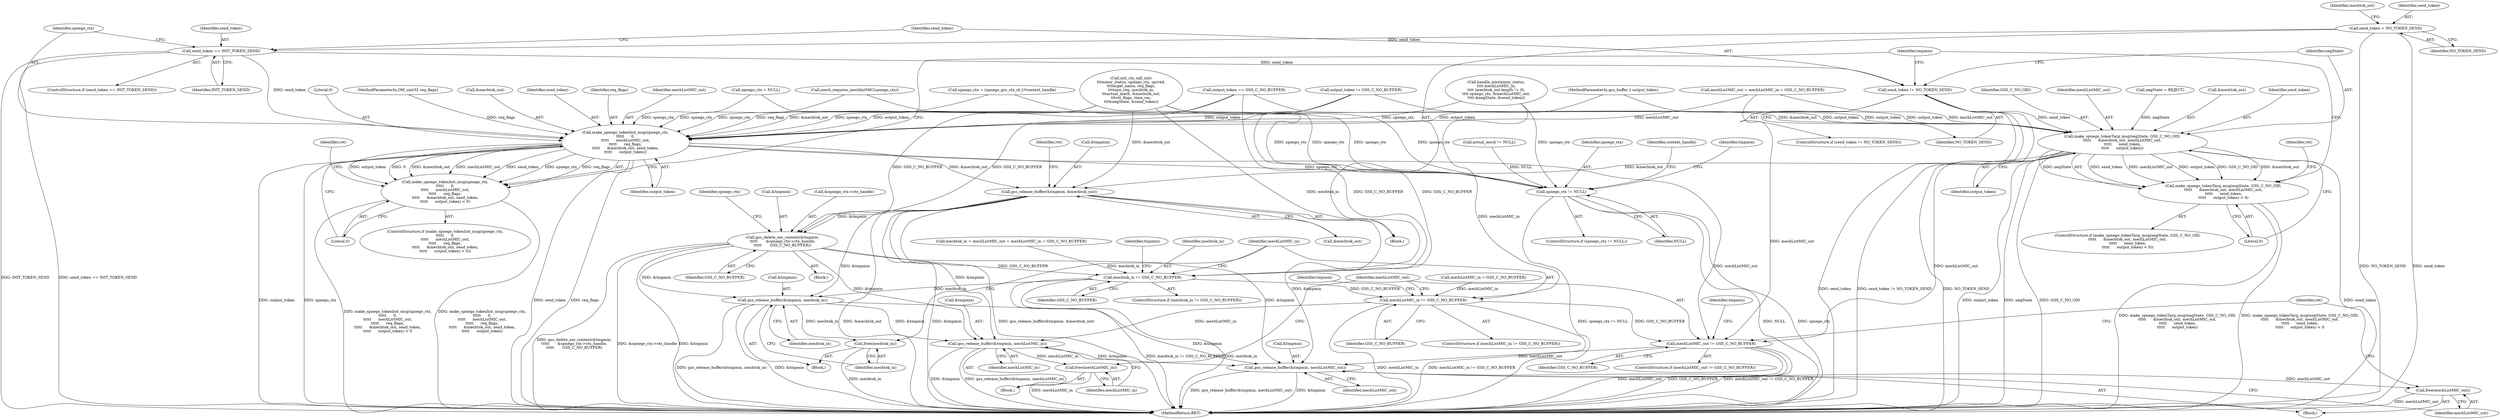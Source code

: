 digraph "0_krb5_b51b33f2bc5d1497ddf5bd107f791c101695000d_12@API" {
"1000325" [label="(Call,send_token == INIT_TOKEN_SEND)"];
"1000124" [label="(Call,send_token = NO_TOKEN_SEND)"];
"1000331" [label="(Call,make_spnego_tokenInit_msg(spnego_ctx,\n\t\t\t\t\t      0,\n\t\t\t\t\t      mechListMIC_out,\n\t\t\t\t\t      req_flags,\n\t\t\t\t\t      &mechtok_out, send_token,\n\t\t\t\t\t      output_token))"];
"1000330" [label="(Call,make_spnego_tokenInit_msg(spnego_ctx,\n\t\t\t\t\t      0,\n\t\t\t\t\t      mechListMIC_out,\n\t\t\t\t\t      req_flags,\n\t\t\t\t\t      &mechtok_out, send_token,\n\t\t\t\t\t      output_token) < 0)"];
"1000366" [label="(Call,gss_release_buffer(&tmpmin, &mechtok_out))"];
"1000418" [label="(Call,gss_delete_sec_context(&tmpmin,\n\t\t\t\t\t       &spnego_ctx->ctx_handle,\n\t\t\t\t\t       GSS_C_NO_BUFFER))"];
"1000434" [label="(Call,mechtok_in != GSS_C_NO_BUFFER)"];
"1000438" [label="(Call,gss_release_buffer(&tmpmin, mechtok_in))"];
"1000442" [label="(Call,free(mechtok_in))"];
"1000449" [label="(Call,gss_release_buffer(&tmpmin, mechListMIC_in))"];
"1000453" [label="(Call,free(mechListMIC_in))"];
"1000460" [label="(Call,gss_release_buffer(&tmpmin, mechListMIC_out))"];
"1000464" [label="(Call,free(mechListMIC_out))"];
"1000445" [label="(Call,mechListMIC_in != GSS_C_NO_BUFFER)"];
"1000456" [label="(Call,mechListMIC_out != GSS_C_NO_BUFFER)"];
"1000414" [label="(Call,spnego_ctx != NULL)"];
"1000347" [label="(Call,send_token != NO_TOKEN_SEND)"];
"1000353" [label="(Call,make_spnego_tokenTarg_msg(negState, GSS_C_NO_OID,\n\t\t\t\t\t      &mechtok_out, mechListMIC_out,\n\t\t\t\t\t      send_token,\n\t\t\t\t\t      output_token))"];
"1000352" [label="(Call,make_spnego_tokenTarg_msg(negState, GSS_C_NO_OID,\n\t\t\t\t\t      &mechtok_out, mechListMIC_out,\n\t\t\t\t\t      send_token,\n\t\t\t\t\t      output_token) < 0)"];
"1000465" [label="(Identifier,mechListMIC_out)"];
"1000334" [label="(Identifier,mechListMIC_out)"];
"1000354" [label="(Identifier,negState)"];
"1000195" [label="(Call,actual_mech != NULL)"];
"1000449" [label="(Call,gss_release_buffer(&tmpmin, mechListMIC_in))"];
"1000142" [label="(Call,spnego_ctx = NULL)"];
"1000468" [label="(MethodReturn,RET)"];
"1000452" [label="(Identifier,mechListMIC_in)"];
"1000330" [label="(Call,make_spnego_tokenInit_msg(spnego_ctx,\n\t\t\t\t\t      0,\n\t\t\t\t\t      mechListMIC_out,\n\t\t\t\t\t      req_flags,\n\t\t\t\t\t      &mechtok_out, send_token,\n\t\t\t\t\t      output_token) < 0)"];
"1000462" [label="(Identifier,tmpmin)"];
"1000456" [label="(Call,mechListMIC_out != GSS_C_NO_BUFFER)"];
"1000447" [label="(Identifier,GSS_C_NO_BUFFER)"];
"1000351" [label="(ControlStructure,if (make_spnego_tokenTarg_msg(negState, GSS_C_NO_OID,\n\t\t\t\t\t      &mechtok_out, mechListMIC_out,\n\t\t\t\t\t      send_token,\n\t\t\t\t\t      output_token) < 0))"];
"1000331" [label="(Call,make_spnego_tokenInit_msg(spnego_ctx,\n\t\t\t\t\t      0,\n\t\t\t\t\t      mechListMIC_out,\n\t\t\t\t\t      req_flags,\n\t\t\t\t\t      &mechtok_out, send_token,\n\t\t\t\t\t      output_token))"];
"1000439" [label="(Call,&tmpmin)"];
"1000458" [label="(Identifier,GSS_C_NO_BUFFER)"];
"1000413" [label="(ControlStructure,if (spnego_ctx != NULL))"];
"1000340" [label="(Literal,0)"];
"1000364" [label="(Identifier,ret)"];
"1000114" [label="(MethodParameterIn,OM_uint32 req_flags)"];
"1000166" [label="(Call,output_token != GSS_C_NO_BUFFER)"];
"1000335" [label="(Identifier,req_flags)"];
"1000455" [label="(ControlStructure,if (mechListMIC_out != GSS_C_NO_BUFFER))"];
"1000445" [label="(Call,mechListMIC_in != GSS_C_NO_BUFFER)"];
"1000417" [label="(Block,)"];
"1000325" [label="(Call,send_token == INIT_TOKEN_SEND)"];
"1000135" [label="(Identifier,mechtok_out)"];
"1000284" [label="(Call,mech_requires_mechlistMIC(spnego_ctx))"];
"1000346" [label="(ControlStructure,if (send_token != NO_TOKEN_SEND))"];
"1000147" [label="(Call,mechtok_in = mechListMIC_out = mechListMIC_in = GSS_C_NO_BUFFER)"];
"1000415" [label="(Identifier,spnego_ctx)"];
"1000442" [label="(Call,free(mechtok_in))"];
"1000366" [label="(Call,gss_release_buffer(&tmpmin, &mechtok_out))"];
"1000431" [label="(Identifier,context_handle)"];
"1000450" [label="(Call,&tmpmin)"];
"1000324" [label="(ControlStructure,if (send_token == INIT_TOKEN_SEND))"];
"1000126" [label="(Identifier,NO_TOKEN_SEND)"];
"1000463" [label="(Identifier,mechListMIC_out)"];
"1000460" [label="(Call,gss_release_buffer(&tmpmin, mechListMIC_out))"];
"1000352" [label="(Call,make_spnego_tokenTarg_msg(negState, GSS_C_NO_OID,\n\t\t\t\t\t      &mechtok_out, mechListMIC_out,\n\t\t\t\t\t      send_token,\n\t\t\t\t\t      output_token) < 0)"];
"1000459" [label="(Block,)"];
"1000416" [label="(Identifier,NULL)"];
"1000262" [label="(Call,init_ctx_call_init(\n\t\t\tminor_status, spnego_ctx, spcred,\n\t\t\ttarget_name, req_flags,\n\t\t\ttime_req, mechtok_in,\n\t\t\tactual_mech, &mechtok_out,\n\t\t\tret_flags, time_rec,\n\t\t\t&negState, &send_token))"];
"1000327" [label="(Identifier,INIT_TOKEN_SEND)"];
"1000336" [label="(Call,&mechtok_out)"];
"1000438" [label="(Call,gss_release_buffer(&tmpmin, mechtok_in))"];
"1000154" [label="(Call,negState = REJECT)"];
"1000373" [label="(Identifier,ret)"];
"1000119" [label="(MethodParameterIn,gss_buffer_t output_token)"];
"1000457" [label="(Identifier,mechListMIC_out)"];
"1000353" [label="(Call,make_spnego_tokenTarg_msg(negState, GSS_C_NO_OID,\n\t\t\t\t\t      &mechtok_out, mechListMIC_out,\n\t\t\t\t\t      send_token,\n\t\t\t\t\t      output_token))"];
"1000443" [label="(Identifier,mechtok_in)"];
"1000308" [label="(Call,handle_mic(minor_status,\n\t\t\t\t mechListMIC_in,\n\t\t\t\t (mechtok_out.length != 0),\n\t\t\t\t spnego_ctx, &mechListMIC_out,\n\t\t\t\t &negState, &send_token))"];
"1000464" [label="(Call,free(mechListMIC_out))"];
"1000151" [label="(Call,mechListMIC_in = GSS_C_NO_BUFFER)"];
"1000421" [label="(Call,&spnego_ctx->ctx_handle)"];
"1000347" [label="(Call,send_token != NO_TOKEN_SEND)"];
"1000349" [label="(Identifier,NO_TOKEN_SEND)"];
"1000356" [label="(Call,&mechtok_out)"];
"1000425" [label="(Identifier,GSS_C_NO_BUFFER)"];
"1000339" [label="(Identifier,output_token)"];
"1000149" [label="(Call,mechListMIC_out = mechListMIC_in = GSS_C_NO_BUFFER)"];
"1000367" [label="(Call,&tmpmin)"];
"1000122" [label="(Block,)"];
"1000326" [label="(Identifier,send_token)"];
"1000414" [label="(Call,spnego_ctx != NULL)"];
"1000433" [label="(ControlStructure,if (mechtok_in != GSS_C_NO_BUFFER))"];
"1000333" [label="(Literal,0)"];
"1000329" [label="(ControlStructure,if (make_spnego_tokenInit_msg(spnego_ctx,\n\t\t\t\t\t      0,\n\t\t\t\t\t      mechListMIC_out,\n\t\t\t\t\t      req_flags,\n\t\t\t\t\t      &mechtok_out, send_token,\n\t\t\t\t\t      output_token) < 0))"];
"1000437" [label="(Block,)"];
"1000248" [label="(Call,spnego_ctx = (spnego_gss_ctx_id_t)*context_handle)"];
"1000360" [label="(Identifier,output_token)"];
"1000454" [label="(Identifier,mechListMIC_in)"];
"1000338" [label="(Identifier,send_token)"];
"1000451" [label="(Identifier,tmpmin)"];
"1000361" [label="(Literal,0)"];
"1000428" [label="(Identifier,spnego_ctx)"];
"1000124" [label="(Call,send_token = NO_TOKEN_SEND)"];
"1000446" [label="(Identifier,mechListMIC_in)"];
"1000369" [label="(Call,&mechtok_out)"];
"1000348" [label="(Identifier,send_token)"];
"1000436" [label="(Identifier,GSS_C_NO_BUFFER)"];
"1000186" [label="(Call,output_token == GSS_C_NO_BUFFER)"];
"1000332" [label="(Identifier,spnego_ctx)"];
"1000359" [label="(Identifier,send_token)"];
"1000440" [label="(Identifier,tmpmin)"];
"1000467" [label="(Identifier,ret)"];
"1000355" [label="(Identifier,GSS_C_NO_OID)"];
"1000448" [label="(Block,)"];
"1000125" [label="(Identifier,send_token)"];
"1000461" [label="(Call,&tmpmin)"];
"1000420" [label="(Identifier,tmpmin)"];
"1000453" [label="(Call,free(mechListMIC_in))"];
"1000419" [label="(Call,&tmpmin)"];
"1000444" [label="(ControlStructure,if (mechListMIC_in != GSS_C_NO_BUFFER))"];
"1000343" [label="(Identifier,ret)"];
"1000434" [label="(Call,mechtok_in != GSS_C_NO_BUFFER)"];
"1000435" [label="(Identifier,mechtok_in)"];
"1000418" [label="(Call,gss_delete_sec_context(&tmpmin,\n\t\t\t\t\t       &spnego_ctx->ctx_handle,\n\t\t\t\t\t       GSS_C_NO_BUFFER))"];
"1000368" [label="(Identifier,tmpmin)"];
"1000358" [label="(Identifier,mechListMIC_out)"];
"1000441" [label="(Identifier,mechtok_in)"];
"1000325" -> "1000324"  [label="AST: "];
"1000325" -> "1000327"  [label="CFG: "];
"1000326" -> "1000325"  [label="AST: "];
"1000327" -> "1000325"  [label="AST: "];
"1000332" -> "1000325"  [label="CFG: "];
"1000348" -> "1000325"  [label="CFG: "];
"1000325" -> "1000468"  [label="DDG: send_token == INIT_TOKEN_SEND"];
"1000325" -> "1000468"  [label="DDG: INIT_TOKEN_SEND"];
"1000124" -> "1000325"  [label="DDG: send_token"];
"1000325" -> "1000331"  [label="DDG: send_token"];
"1000325" -> "1000347"  [label="DDG: send_token"];
"1000124" -> "1000122"  [label="AST: "];
"1000124" -> "1000126"  [label="CFG: "];
"1000125" -> "1000124"  [label="AST: "];
"1000126" -> "1000124"  [label="AST: "];
"1000135" -> "1000124"  [label="CFG: "];
"1000124" -> "1000468"  [label="DDG: NO_TOKEN_SEND"];
"1000124" -> "1000468"  [label="DDG: send_token"];
"1000331" -> "1000330"  [label="AST: "];
"1000331" -> "1000339"  [label="CFG: "];
"1000332" -> "1000331"  [label="AST: "];
"1000333" -> "1000331"  [label="AST: "];
"1000334" -> "1000331"  [label="AST: "];
"1000335" -> "1000331"  [label="AST: "];
"1000336" -> "1000331"  [label="AST: "];
"1000338" -> "1000331"  [label="AST: "];
"1000339" -> "1000331"  [label="AST: "];
"1000340" -> "1000331"  [label="CFG: "];
"1000331" -> "1000468"  [label="DDG: output_token"];
"1000331" -> "1000468"  [label="DDG: spnego_ctx"];
"1000331" -> "1000468"  [label="DDG: send_token"];
"1000331" -> "1000468"  [label="DDG: req_flags"];
"1000331" -> "1000330"  [label="DDG: output_token"];
"1000331" -> "1000330"  [label="DDG: 0"];
"1000331" -> "1000330"  [label="DDG: &mechtok_out"];
"1000331" -> "1000330"  [label="DDG: mechListMIC_out"];
"1000331" -> "1000330"  [label="DDG: send_token"];
"1000331" -> "1000330"  [label="DDG: spnego_ctx"];
"1000331" -> "1000330"  [label="DDG: req_flags"];
"1000284" -> "1000331"  [label="DDG: spnego_ctx"];
"1000308" -> "1000331"  [label="DDG: spnego_ctx"];
"1000262" -> "1000331"  [label="DDG: spnego_ctx"];
"1000262" -> "1000331"  [label="DDG: req_flags"];
"1000262" -> "1000331"  [label="DDG: &mechtok_out"];
"1000142" -> "1000331"  [label="DDG: spnego_ctx"];
"1000248" -> "1000331"  [label="DDG: spnego_ctx"];
"1000149" -> "1000331"  [label="DDG: mechListMIC_out"];
"1000114" -> "1000331"  [label="DDG: req_flags"];
"1000186" -> "1000331"  [label="DDG: output_token"];
"1000166" -> "1000331"  [label="DDG: output_token"];
"1000119" -> "1000331"  [label="DDG: output_token"];
"1000331" -> "1000366"  [label="DDG: &mechtok_out"];
"1000331" -> "1000414"  [label="DDG: spnego_ctx"];
"1000331" -> "1000456"  [label="DDG: mechListMIC_out"];
"1000330" -> "1000329"  [label="AST: "];
"1000330" -> "1000340"  [label="CFG: "];
"1000340" -> "1000330"  [label="AST: "];
"1000343" -> "1000330"  [label="CFG: "];
"1000368" -> "1000330"  [label="CFG: "];
"1000330" -> "1000468"  [label="DDG: make_spnego_tokenInit_msg(spnego_ctx,\n\t\t\t\t\t      0,\n\t\t\t\t\t      mechListMIC_out,\n\t\t\t\t\t      req_flags,\n\t\t\t\t\t      &mechtok_out, send_token,\n\t\t\t\t\t      output_token)"];
"1000330" -> "1000468"  [label="DDG: make_spnego_tokenInit_msg(spnego_ctx,\n\t\t\t\t\t      0,\n\t\t\t\t\t      mechListMIC_out,\n\t\t\t\t\t      req_flags,\n\t\t\t\t\t      &mechtok_out, send_token,\n\t\t\t\t\t      output_token) < 0"];
"1000366" -> "1000122"  [label="AST: "];
"1000366" -> "1000369"  [label="CFG: "];
"1000367" -> "1000366"  [label="AST: "];
"1000369" -> "1000366"  [label="AST: "];
"1000373" -> "1000366"  [label="CFG: "];
"1000366" -> "1000468"  [label="DDG: &mechtok_out"];
"1000366" -> "1000468"  [label="DDG: &tmpmin"];
"1000366" -> "1000468"  [label="DDG: gss_release_buffer(&tmpmin, &mechtok_out)"];
"1000353" -> "1000366"  [label="DDG: &mechtok_out"];
"1000262" -> "1000366"  [label="DDG: &mechtok_out"];
"1000366" -> "1000418"  [label="DDG: &tmpmin"];
"1000366" -> "1000438"  [label="DDG: &tmpmin"];
"1000366" -> "1000449"  [label="DDG: &tmpmin"];
"1000366" -> "1000460"  [label="DDG: &tmpmin"];
"1000418" -> "1000417"  [label="AST: "];
"1000418" -> "1000425"  [label="CFG: "];
"1000419" -> "1000418"  [label="AST: "];
"1000421" -> "1000418"  [label="AST: "];
"1000425" -> "1000418"  [label="AST: "];
"1000428" -> "1000418"  [label="CFG: "];
"1000418" -> "1000468"  [label="DDG: gss_delete_sec_context(&tmpmin,\n\t\t\t\t\t       &spnego_ctx->ctx_handle,\n\t\t\t\t\t       GSS_C_NO_BUFFER)"];
"1000418" -> "1000468"  [label="DDG: &spnego_ctx->ctx_handle"];
"1000418" -> "1000468"  [label="DDG: &tmpmin"];
"1000186" -> "1000418"  [label="DDG: GSS_C_NO_BUFFER"];
"1000166" -> "1000418"  [label="DDG: GSS_C_NO_BUFFER"];
"1000418" -> "1000434"  [label="DDG: GSS_C_NO_BUFFER"];
"1000418" -> "1000438"  [label="DDG: &tmpmin"];
"1000418" -> "1000449"  [label="DDG: &tmpmin"];
"1000418" -> "1000460"  [label="DDG: &tmpmin"];
"1000434" -> "1000433"  [label="AST: "];
"1000434" -> "1000436"  [label="CFG: "];
"1000435" -> "1000434"  [label="AST: "];
"1000436" -> "1000434"  [label="AST: "];
"1000440" -> "1000434"  [label="CFG: "];
"1000446" -> "1000434"  [label="CFG: "];
"1000434" -> "1000468"  [label="DDG: mechtok_in != GSS_C_NO_BUFFER"];
"1000434" -> "1000468"  [label="DDG: mechtok_in"];
"1000262" -> "1000434"  [label="DDG: mechtok_in"];
"1000147" -> "1000434"  [label="DDG: mechtok_in"];
"1000186" -> "1000434"  [label="DDG: GSS_C_NO_BUFFER"];
"1000166" -> "1000434"  [label="DDG: GSS_C_NO_BUFFER"];
"1000434" -> "1000438"  [label="DDG: mechtok_in"];
"1000434" -> "1000445"  [label="DDG: GSS_C_NO_BUFFER"];
"1000438" -> "1000437"  [label="AST: "];
"1000438" -> "1000441"  [label="CFG: "];
"1000439" -> "1000438"  [label="AST: "];
"1000441" -> "1000438"  [label="AST: "];
"1000443" -> "1000438"  [label="CFG: "];
"1000438" -> "1000468"  [label="DDG: gss_release_buffer(&tmpmin, mechtok_in)"];
"1000438" -> "1000468"  [label="DDG: &tmpmin"];
"1000438" -> "1000442"  [label="DDG: mechtok_in"];
"1000438" -> "1000449"  [label="DDG: &tmpmin"];
"1000438" -> "1000460"  [label="DDG: &tmpmin"];
"1000442" -> "1000437"  [label="AST: "];
"1000442" -> "1000443"  [label="CFG: "];
"1000443" -> "1000442"  [label="AST: "];
"1000446" -> "1000442"  [label="CFG: "];
"1000442" -> "1000468"  [label="DDG: mechtok_in"];
"1000449" -> "1000448"  [label="AST: "];
"1000449" -> "1000452"  [label="CFG: "];
"1000450" -> "1000449"  [label="AST: "];
"1000452" -> "1000449"  [label="AST: "];
"1000454" -> "1000449"  [label="CFG: "];
"1000449" -> "1000468"  [label="DDG: &tmpmin"];
"1000449" -> "1000468"  [label="DDG: gss_release_buffer(&tmpmin, mechListMIC_in)"];
"1000445" -> "1000449"  [label="DDG: mechListMIC_in"];
"1000449" -> "1000453"  [label="DDG: mechListMIC_in"];
"1000449" -> "1000460"  [label="DDG: &tmpmin"];
"1000453" -> "1000448"  [label="AST: "];
"1000453" -> "1000454"  [label="CFG: "];
"1000454" -> "1000453"  [label="AST: "];
"1000457" -> "1000453"  [label="CFG: "];
"1000453" -> "1000468"  [label="DDG: mechListMIC_in"];
"1000460" -> "1000459"  [label="AST: "];
"1000460" -> "1000463"  [label="CFG: "];
"1000461" -> "1000460"  [label="AST: "];
"1000463" -> "1000460"  [label="AST: "];
"1000465" -> "1000460"  [label="CFG: "];
"1000460" -> "1000468"  [label="DDG: gss_release_buffer(&tmpmin, mechListMIC_out)"];
"1000460" -> "1000468"  [label="DDG: &tmpmin"];
"1000456" -> "1000460"  [label="DDG: mechListMIC_out"];
"1000460" -> "1000464"  [label="DDG: mechListMIC_out"];
"1000464" -> "1000459"  [label="AST: "];
"1000464" -> "1000465"  [label="CFG: "];
"1000465" -> "1000464"  [label="AST: "];
"1000467" -> "1000464"  [label="CFG: "];
"1000464" -> "1000468"  [label="DDG: mechListMIC_out"];
"1000445" -> "1000444"  [label="AST: "];
"1000445" -> "1000447"  [label="CFG: "];
"1000446" -> "1000445"  [label="AST: "];
"1000447" -> "1000445"  [label="AST: "];
"1000451" -> "1000445"  [label="CFG: "];
"1000457" -> "1000445"  [label="CFG: "];
"1000445" -> "1000468"  [label="DDG: mechListMIC_in"];
"1000445" -> "1000468"  [label="DDG: mechListMIC_in != GSS_C_NO_BUFFER"];
"1000308" -> "1000445"  [label="DDG: mechListMIC_in"];
"1000151" -> "1000445"  [label="DDG: mechListMIC_in"];
"1000445" -> "1000456"  [label="DDG: GSS_C_NO_BUFFER"];
"1000456" -> "1000455"  [label="AST: "];
"1000456" -> "1000458"  [label="CFG: "];
"1000457" -> "1000456"  [label="AST: "];
"1000458" -> "1000456"  [label="AST: "];
"1000462" -> "1000456"  [label="CFG: "];
"1000467" -> "1000456"  [label="CFG: "];
"1000456" -> "1000468"  [label="DDG: mechListMIC_out"];
"1000456" -> "1000468"  [label="DDG: GSS_C_NO_BUFFER"];
"1000456" -> "1000468"  [label="DDG: mechListMIC_out != GSS_C_NO_BUFFER"];
"1000353" -> "1000456"  [label="DDG: mechListMIC_out"];
"1000149" -> "1000456"  [label="DDG: mechListMIC_out"];
"1000414" -> "1000413"  [label="AST: "];
"1000414" -> "1000416"  [label="CFG: "];
"1000415" -> "1000414"  [label="AST: "];
"1000416" -> "1000414"  [label="AST: "];
"1000420" -> "1000414"  [label="CFG: "];
"1000431" -> "1000414"  [label="CFG: "];
"1000414" -> "1000468"  [label="DDG: spnego_ctx != NULL"];
"1000414" -> "1000468"  [label="DDG: NULL"];
"1000414" -> "1000468"  [label="DDG: spnego_ctx"];
"1000284" -> "1000414"  [label="DDG: spnego_ctx"];
"1000308" -> "1000414"  [label="DDG: spnego_ctx"];
"1000262" -> "1000414"  [label="DDG: spnego_ctx"];
"1000142" -> "1000414"  [label="DDG: spnego_ctx"];
"1000248" -> "1000414"  [label="DDG: spnego_ctx"];
"1000195" -> "1000414"  [label="DDG: NULL"];
"1000347" -> "1000346"  [label="AST: "];
"1000347" -> "1000349"  [label="CFG: "];
"1000348" -> "1000347"  [label="AST: "];
"1000349" -> "1000347"  [label="AST: "];
"1000354" -> "1000347"  [label="CFG: "];
"1000368" -> "1000347"  [label="CFG: "];
"1000347" -> "1000468"  [label="DDG: NO_TOKEN_SEND"];
"1000347" -> "1000468"  [label="DDG: send_token"];
"1000347" -> "1000468"  [label="DDG: send_token != NO_TOKEN_SEND"];
"1000347" -> "1000353"  [label="DDG: send_token"];
"1000353" -> "1000352"  [label="AST: "];
"1000353" -> "1000360"  [label="CFG: "];
"1000354" -> "1000353"  [label="AST: "];
"1000355" -> "1000353"  [label="AST: "];
"1000356" -> "1000353"  [label="AST: "];
"1000358" -> "1000353"  [label="AST: "];
"1000359" -> "1000353"  [label="AST: "];
"1000360" -> "1000353"  [label="AST: "];
"1000361" -> "1000353"  [label="CFG: "];
"1000353" -> "1000468"  [label="DDG: output_token"];
"1000353" -> "1000468"  [label="DDG: negState"];
"1000353" -> "1000468"  [label="DDG: GSS_C_NO_OID"];
"1000353" -> "1000468"  [label="DDG: send_token"];
"1000353" -> "1000352"  [label="DDG: send_token"];
"1000353" -> "1000352"  [label="DDG: mechListMIC_out"];
"1000353" -> "1000352"  [label="DDG: output_token"];
"1000353" -> "1000352"  [label="DDG: GSS_C_NO_OID"];
"1000353" -> "1000352"  [label="DDG: &mechtok_out"];
"1000353" -> "1000352"  [label="DDG: negState"];
"1000154" -> "1000353"  [label="DDG: negState"];
"1000262" -> "1000353"  [label="DDG: &mechtok_out"];
"1000149" -> "1000353"  [label="DDG: mechListMIC_out"];
"1000186" -> "1000353"  [label="DDG: output_token"];
"1000166" -> "1000353"  [label="DDG: output_token"];
"1000119" -> "1000353"  [label="DDG: output_token"];
"1000352" -> "1000351"  [label="AST: "];
"1000352" -> "1000361"  [label="CFG: "];
"1000361" -> "1000352"  [label="AST: "];
"1000364" -> "1000352"  [label="CFG: "];
"1000368" -> "1000352"  [label="CFG: "];
"1000352" -> "1000468"  [label="DDG: make_spnego_tokenTarg_msg(negState, GSS_C_NO_OID,\n\t\t\t\t\t      &mechtok_out, mechListMIC_out,\n\t\t\t\t\t      send_token,\n\t\t\t\t\t      output_token)"];
"1000352" -> "1000468"  [label="DDG: make_spnego_tokenTarg_msg(negState, GSS_C_NO_OID,\n\t\t\t\t\t      &mechtok_out, mechListMIC_out,\n\t\t\t\t\t      send_token,\n\t\t\t\t\t      output_token) < 0"];
}
